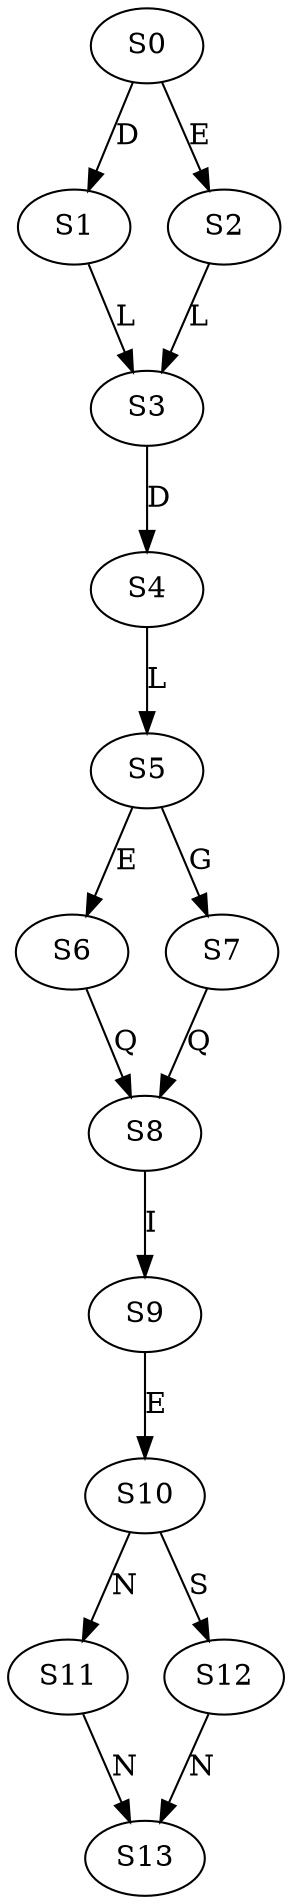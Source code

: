 strict digraph  {
	S0 -> S1 [ label = D ];
	S0 -> S2 [ label = E ];
	S1 -> S3 [ label = L ];
	S2 -> S3 [ label = L ];
	S3 -> S4 [ label = D ];
	S4 -> S5 [ label = L ];
	S5 -> S6 [ label = E ];
	S5 -> S7 [ label = G ];
	S6 -> S8 [ label = Q ];
	S7 -> S8 [ label = Q ];
	S8 -> S9 [ label = I ];
	S9 -> S10 [ label = E ];
	S10 -> S11 [ label = N ];
	S10 -> S12 [ label = S ];
	S11 -> S13 [ label = N ];
	S12 -> S13 [ label = N ];
}
